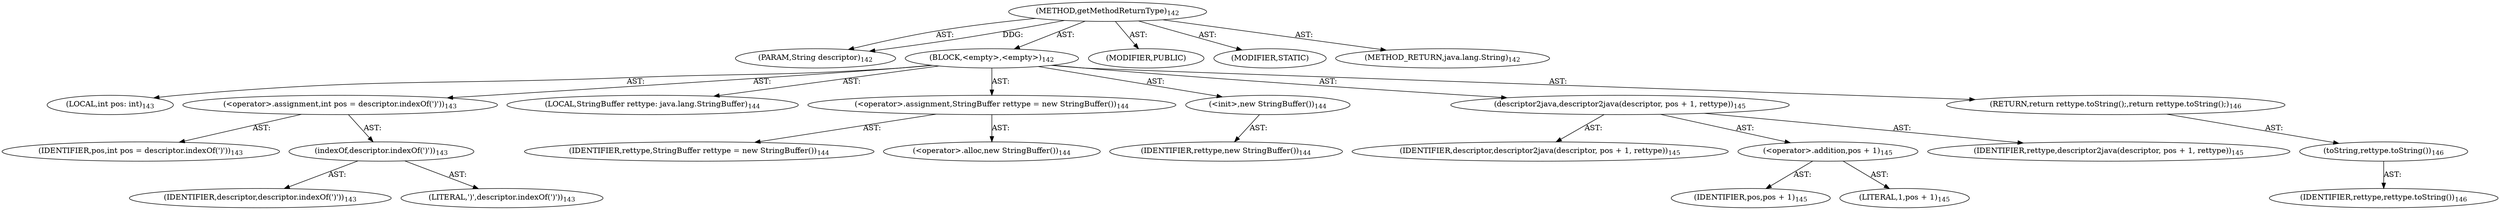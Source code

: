 digraph "getMethodReturnType" {  
"111669149699" [label = <(METHOD,getMethodReturnType)<SUB>142</SUB>> ]
"115964116996" [label = <(PARAM,String descriptor)<SUB>142</SUB>> ]
"25769803783" [label = <(BLOCK,&lt;empty&gt;,&lt;empty&gt;)<SUB>142</SUB>> ]
"94489280517" [label = <(LOCAL,int pos: int)<SUB>143</SUB>> ]
"30064771105" [label = <(&lt;operator&gt;.assignment,int pos = descriptor.indexOf(')'))<SUB>143</SUB>> ]
"68719476766" [label = <(IDENTIFIER,pos,int pos = descriptor.indexOf(')'))<SUB>143</SUB>> ]
"30064771106" [label = <(indexOf,descriptor.indexOf(')'))<SUB>143</SUB>> ]
"68719476767" [label = <(IDENTIFIER,descriptor,descriptor.indexOf(')'))<SUB>143</SUB>> ]
"90194313221" [label = <(LITERAL,')',descriptor.indexOf(')'))<SUB>143</SUB>> ]
"94489280518" [label = <(LOCAL,StringBuffer rettype: java.lang.StringBuffer)<SUB>144</SUB>> ]
"30064771107" [label = <(&lt;operator&gt;.assignment,StringBuffer rettype = new StringBuffer())<SUB>144</SUB>> ]
"68719476768" [label = <(IDENTIFIER,rettype,StringBuffer rettype = new StringBuffer())<SUB>144</SUB>> ]
"30064771108" [label = <(&lt;operator&gt;.alloc,new StringBuffer())<SUB>144</SUB>> ]
"30064771109" [label = <(&lt;init&gt;,new StringBuffer())<SUB>144</SUB>> ]
"68719476769" [label = <(IDENTIFIER,rettype,new StringBuffer())<SUB>144</SUB>> ]
"30064771110" [label = <(descriptor2java,descriptor2java(descriptor, pos + 1, rettype))<SUB>145</SUB>> ]
"68719476770" [label = <(IDENTIFIER,descriptor,descriptor2java(descriptor, pos + 1, rettype))<SUB>145</SUB>> ]
"30064771111" [label = <(&lt;operator&gt;.addition,pos + 1)<SUB>145</SUB>> ]
"68719476771" [label = <(IDENTIFIER,pos,pos + 1)<SUB>145</SUB>> ]
"90194313222" [label = <(LITERAL,1,pos + 1)<SUB>145</SUB>> ]
"68719476772" [label = <(IDENTIFIER,rettype,descriptor2java(descriptor, pos + 1, rettype))<SUB>145</SUB>> ]
"146028888066" [label = <(RETURN,return rettype.toString();,return rettype.toString();)<SUB>146</SUB>> ]
"30064771112" [label = <(toString,rettype.toString())<SUB>146</SUB>> ]
"68719476773" [label = <(IDENTIFIER,rettype,rettype.toString())<SUB>146</SUB>> ]
"133143986208" [label = <(MODIFIER,PUBLIC)> ]
"133143986209" [label = <(MODIFIER,STATIC)> ]
"128849018883" [label = <(METHOD_RETURN,java.lang.String)<SUB>142</SUB>> ]
  "111669149699" -> "115964116996"  [ label = "AST: "] 
  "111669149699" -> "25769803783"  [ label = "AST: "] 
  "111669149699" -> "133143986208"  [ label = "AST: "] 
  "111669149699" -> "133143986209"  [ label = "AST: "] 
  "111669149699" -> "128849018883"  [ label = "AST: "] 
  "25769803783" -> "94489280517"  [ label = "AST: "] 
  "25769803783" -> "30064771105"  [ label = "AST: "] 
  "25769803783" -> "94489280518"  [ label = "AST: "] 
  "25769803783" -> "30064771107"  [ label = "AST: "] 
  "25769803783" -> "30064771109"  [ label = "AST: "] 
  "25769803783" -> "30064771110"  [ label = "AST: "] 
  "25769803783" -> "146028888066"  [ label = "AST: "] 
  "30064771105" -> "68719476766"  [ label = "AST: "] 
  "30064771105" -> "30064771106"  [ label = "AST: "] 
  "30064771106" -> "68719476767"  [ label = "AST: "] 
  "30064771106" -> "90194313221"  [ label = "AST: "] 
  "30064771107" -> "68719476768"  [ label = "AST: "] 
  "30064771107" -> "30064771108"  [ label = "AST: "] 
  "30064771109" -> "68719476769"  [ label = "AST: "] 
  "30064771110" -> "68719476770"  [ label = "AST: "] 
  "30064771110" -> "30064771111"  [ label = "AST: "] 
  "30064771110" -> "68719476772"  [ label = "AST: "] 
  "30064771111" -> "68719476771"  [ label = "AST: "] 
  "30064771111" -> "90194313222"  [ label = "AST: "] 
  "146028888066" -> "30064771112"  [ label = "AST: "] 
  "30064771112" -> "68719476773"  [ label = "AST: "] 
  "111669149699" -> "115964116996"  [ label = "DDG: "] 
}
